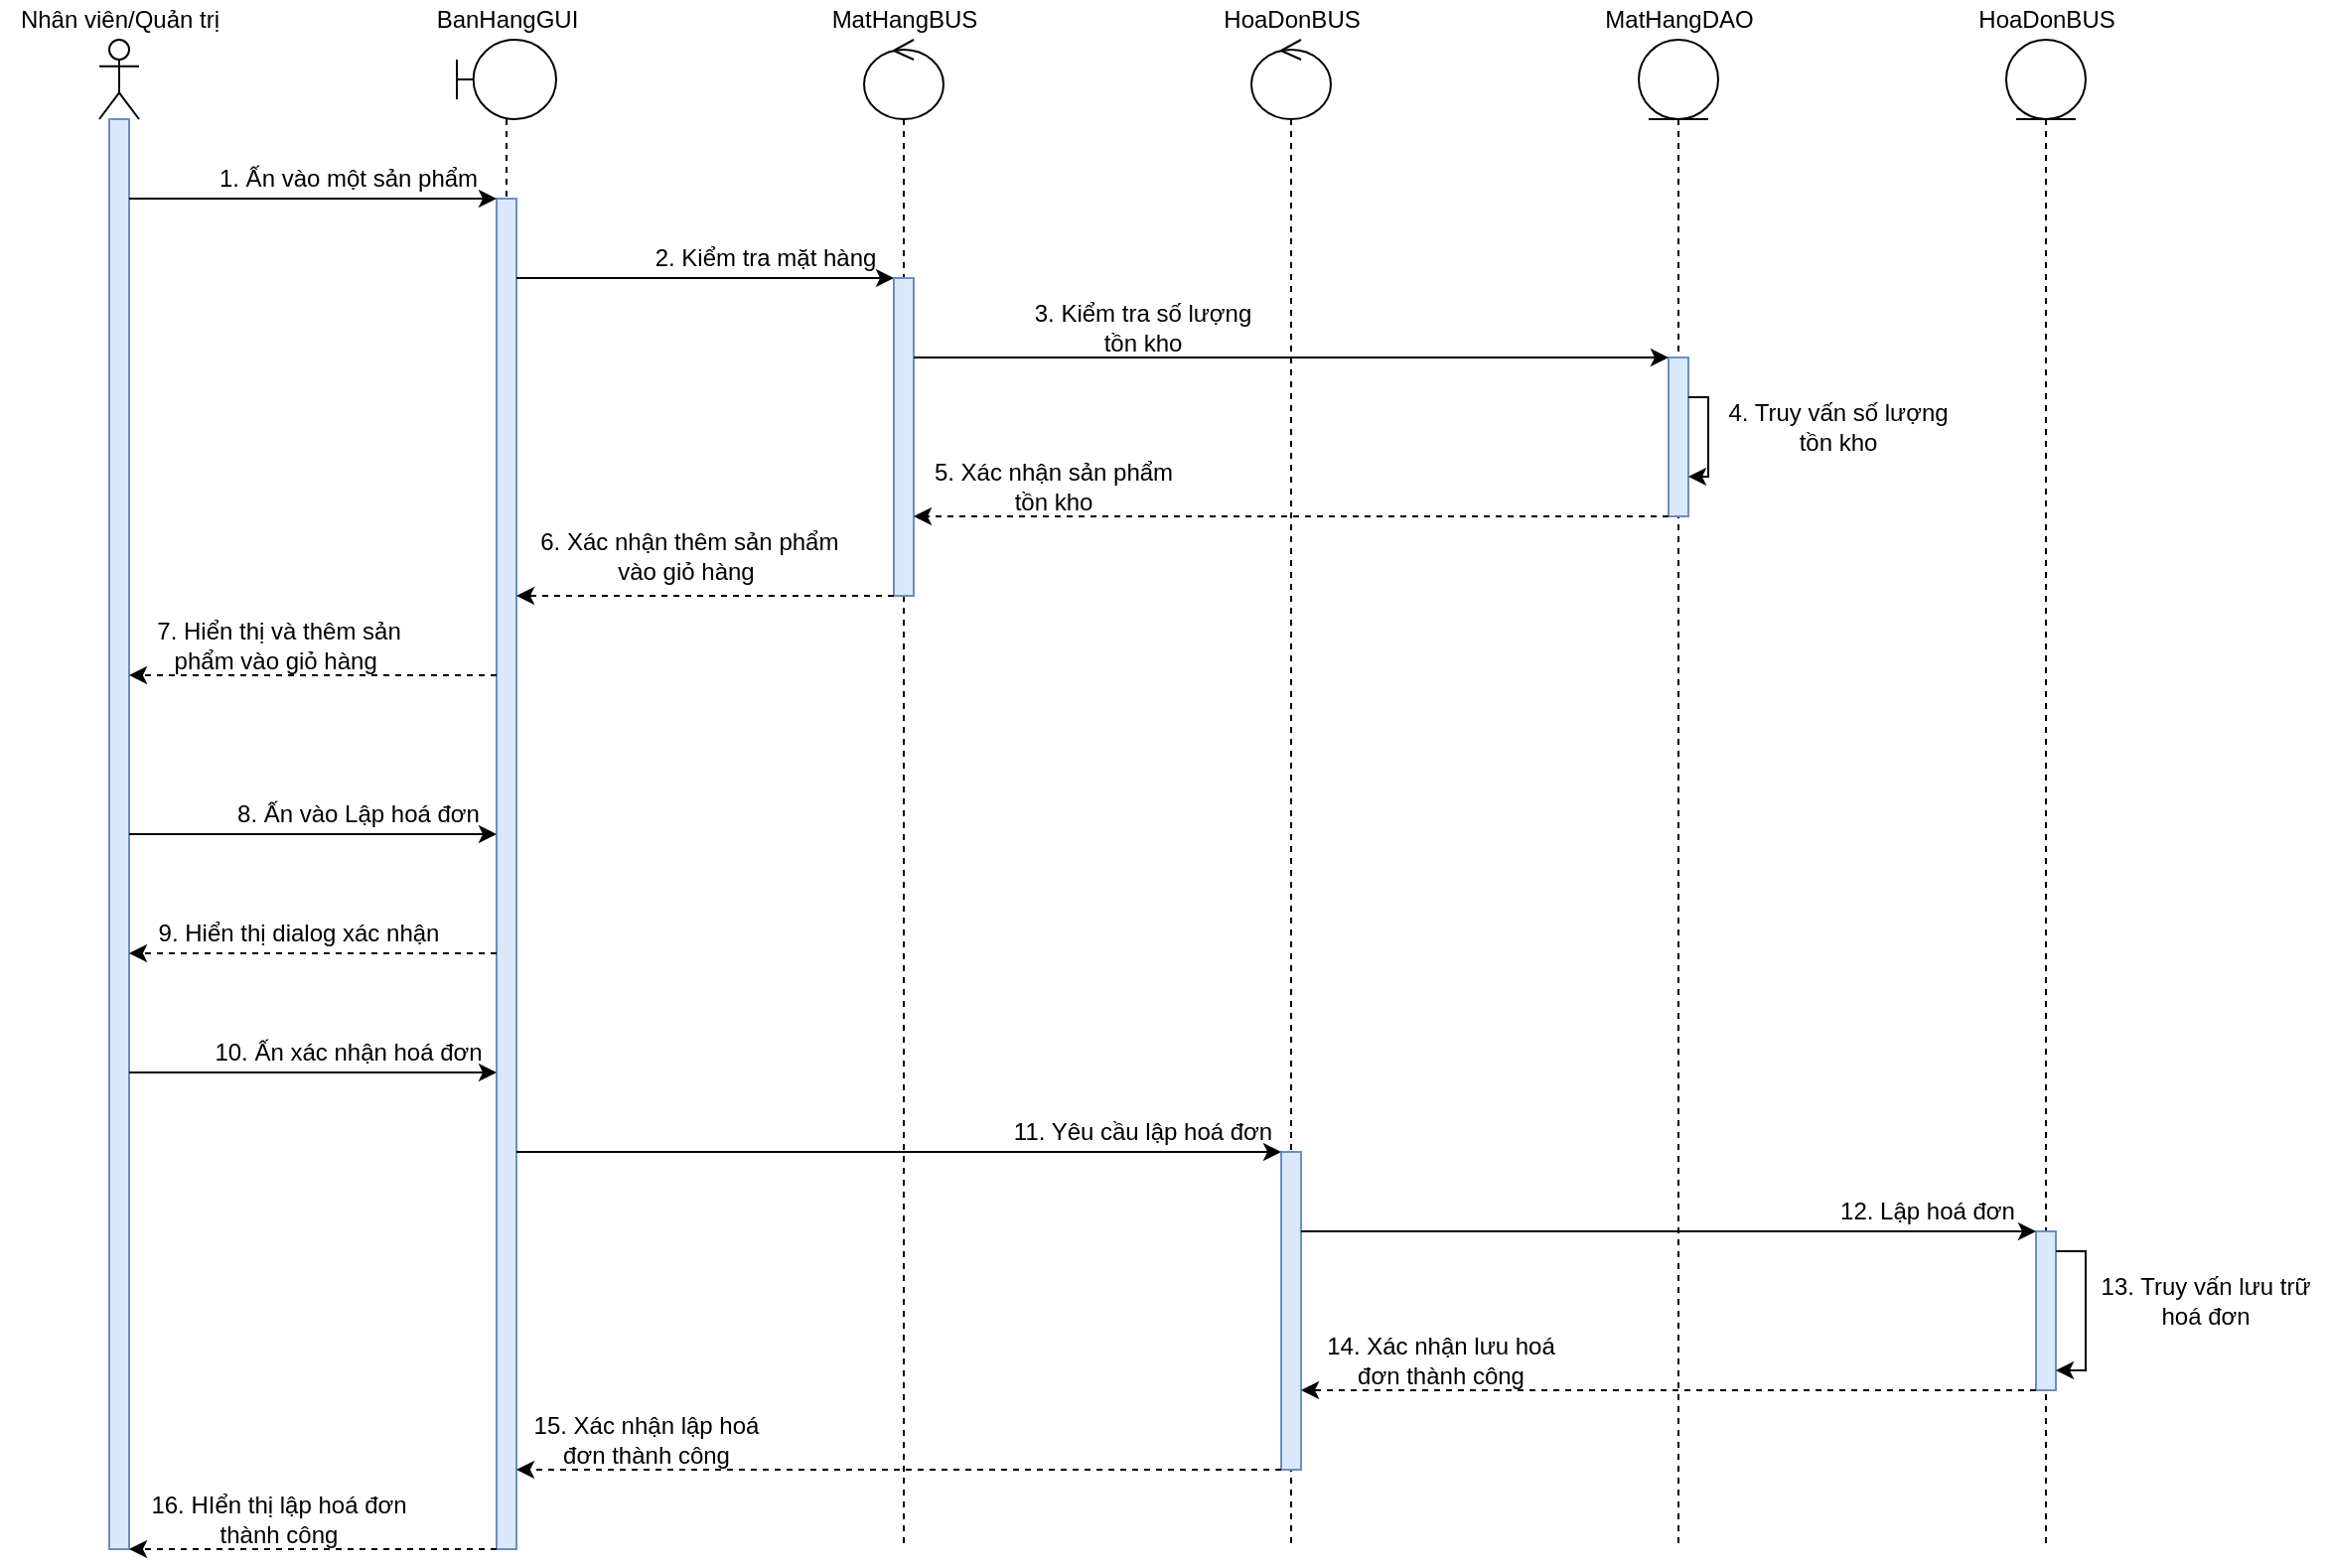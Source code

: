 <mxfile version="16.5.1" type="device"><diagram id="u0hKsZXPfIuquh2E1AJ1" name="Page-1"><mxGraphModel dx="593" dy="394" grid="1" gridSize="10" guides="1" tooltips="1" connect="1" arrows="1" fold="1" page="1" pageScale="1" pageWidth="850" pageHeight="1100" math="0" shadow="0"><root><mxCell id="0"/><mxCell id="1" parent="0"/><mxCell id="pRtw61TDTWOGneY2pAEU-13" value="" style="shape=umlLifeline;participant=umlActor;perimeter=lifelinePerimeter;whiteSpace=wrap;html=1;container=1;collapsible=0;recursiveResize=0;verticalAlign=top;spacingTop=36;outlineConnect=0;" parent="1" vertex="1"><mxGeometry x="130" y="280" width="20" height="760" as="geometry"/></mxCell><mxCell id="pRtw61TDTWOGneY2pAEU-28" value="" style="html=1;points=[];perimeter=orthogonalPerimeter;fillColor=#dae8fc;strokeColor=#6c8ebf;" parent="pRtw61TDTWOGneY2pAEU-13" vertex="1"><mxGeometry x="5" y="40" width="10" height="720" as="geometry"/></mxCell><mxCell id="pRtw61TDTWOGneY2pAEU-19" value="Nhân viên/Quản trị" style="text;html=1;align=center;verticalAlign=middle;resizable=0;points=[];autosize=1;strokeColor=none;fillColor=none;" parent="1" vertex="1"><mxGeometry x="80" y="260" width="120" height="20" as="geometry"/></mxCell><mxCell id="pRtw61TDTWOGneY2pAEU-20" value="" style="shape=umlLifeline;participant=umlBoundary;perimeter=lifelinePerimeter;whiteSpace=wrap;html=1;container=1;collapsible=0;recursiveResize=0;verticalAlign=top;spacingTop=36;outlineConnect=0;" parent="1" vertex="1"><mxGeometry x="310" y="280" width="50" height="760" as="geometry"/></mxCell><mxCell id="mqQqxkrngT0QAgzy7qoT-5" value="" style="html=1;points=[];perimeter=orthogonalPerimeter;fillColor=#dae8fc;strokeColor=#6c8ebf;" vertex="1" parent="pRtw61TDTWOGneY2pAEU-20"><mxGeometry x="20" y="80" width="10" height="680" as="geometry"/></mxCell><mxCell id="mqQqxkrngT0QAgzy7qoT-28" value="10. Ấn xác nhận hoá đơn" style="text;html=1;align=center;verticalAlign=middle;resizable=0;points=[];autosize=1;strokeColor=none;fillColor=none;" vertex="1" parent="pRtw61TDTWOGneY2pAEU-20"><mxGeometry x="-130" y="500" width="150" height="20" as="geometry"/></mxCell><mxCell id="pRtw61TDTWOGneY2pAEU-22" value="" style="shape=umlLifeline;participant=umlControl;perimeter=lifelinePerimeter;whiteSpace=wrap;html=1;container=1;collapsible=0;recursiveResize=0;verticalAlign=top;spacingTop=36;outlineConnect=0;" parent="1" vertex="1"><mxGeometry x="515" y="280" width="40" height="760" as="geometry"/></mxCell><mxCell id="mqQqxkrngT0QAgzy7qoT-8" value="" style="html=1;points=[];perimeter=orthogonalPerimeter;fillColor=#dae8fc;strokeColor=#6c8ebf;" vertex="1" parent="pRtw61TDTWOGneY2pAEU-22"><mxGeometry x="15" y="120" width="10" height="160" as="geometry"/></mxCell><mxCell id="pRtw61TDTWOGneY2pAEU-23" value="BanHangGUI" style="text;html=1;align=center;verticalAlign=middle;resizable=0;points=[];autosize=1;strokeColor=none;fillColor=none;" parent="1" vertex="1"><mxGeometry x="290" y="260" width="90" height="20" as="geometry"/></mxCell><mxCell id="pRtw61TDTWOGneY2pAEU-24" value="MatHangBUS" style="text;html=1;align=center;verticalAlign=middle;resizable=0;points=[];autosize=1;strokeColor=none;fillColor=none;" parent="1" vertex="1"><mxGeometry x="490" y="260" width="90" height="20" as="geometry"/></mxCell><mxCell id="pRtw61TDTWOGneY2pAEU-40" value="" style="shape=umlLifeline;participant=umlEntity;perimeter=lifelinePerimeter;whiteSpace=wrap;html=1;container=1;collapsible=0;recursiveResize=0;verticalAlign=top;spacingTop=36;outlineConnect=0;" parent="1" vertex="1"><mxGeometry x="905" y="280" width="40" height="760" as="geometry"/></mxCell><mxCell id="mqQqxkrngT0QAgzy7qoT-11" value="" style="html=1;points=[];perimeter=orthogonalPerimeter;fillColor=#dae8fc;strokeColor=#6c8ebf;" vertex="1" parent="pRtw61TDTWOGneY2pAEU-40"><mxGeometry x="15" y="160" width="10" height="80" as="geometry"/></mxCell><mxCell id="mqQqxkrngT0QAgzy7qoT-14" style="edgeStyle=orthogonalEdgeStyle;rounded=0;orthogonalLoop=1;jettySize=auto;html=1;" edge="1" parent="pRtw61TDTWOGneY2pAEU-40" source="mqQqxkrngT0QAgzy7qoT-11" target="mqQqxkrngT0QAgzy7qoT-11"><mxGeometry relative="1" as="geometry"><Array as="points"><mxPoint x="35" y="180"/></Array></mxGeometry></mxCell><mxCell id="pRtw61TDTWOGneY2pAEU-41" value="MatHangDAO" style="text;html=1;align=center;verticalAlign=middle;resizable=0;points=[];autosize=1;strokeColor=none;fillColor=none;" parent="1" vertex="1"><mxGeometry x="880" y="260" width="90" height="20" as="geometry"/></mxCell><mxCell id="mqQqxkrngT0QAgzy7qoT-6" style="edgeStyle=orthogonalEdgeStyle;rounded=0;orthogonalLoop=1;jettySize=auto;html=1;" edge="1" parent="1" source="pRtw61TDTWOGneY2pAEU-28" target="mqQqxkrngT0QAgzy7qoT-5"><mxGeometry relative="1" as="geometry"><Array as="points"><mxPoint x="260" y="360"/><mxPoint x="260" y="360"/></Array></mxGeometry></mxCell><mxCell id="mqQqxkrngT0QAgzy7qoT-7" value="1. Ấn vào một sản phẩm" style="text;html=1;align=center;verticalAlign=middle;resizable=0;points=[];autosize=1;strokeColor=none;fillColor=none;" vertex="1" parent="1"><mxGeometry x="180" y="340" width="150" height="20" as="geometry"/></mxCell><mxCell id="mqQqxkrngT0QAgzy7qoT-9" style="edgeStyle=orthogonalEdgeStyle;rounded=0;orthogonalLoop=1;jettySize=auto;html=1;" edge="1" parent="1" source="mqQqxkrngT0QAgzy7qoT-5" target="mqQqxkrngT0QAgzy7qoT-8"><mxGeometry relative="1" as="geometry"><Array as="points"><mxPoint x="450" y="400"/><mxPoint x="450" y="400"/></Array></mxGeometry></mxCell><mxCell id="mqQqxkrngT0QAgzy7qoT-10" value="2. Kiểm tra mặt hàng" style="text;html=1;align=center;verticalAlign=middle;resizable=0;points=[];autosize=1;strokeColor=none;fillColor=none;" vertex="1" parent="1"><mxGeometry x="400" y="380" width="130" height="20" as="geometry"/></mxCell><mxCell id="mqQqxkrngT0QAgzy7qoT-12" style="edgeStyle=orthogonalEdgeStyle;rounded=0;orthogonalLoop=1;jettySize=auto;html=1;" edge="1" parent="1" source="mqQqxkrngT0QAgzy7qoT-8" target="mqQqxkrngT0QAgzy7qoT-11"><mxGeometry relative="1" as="geometry"><Array as="points"><mxPoint x="640" y="440"/><mxPoint x="640" y="440"/></Array></mxGeometry></mxCell><mxCell id="mqQqxkrngT0QAgzy7qoT-13" value="3. Kiểm tra số lượng&lt;br&gt;tồn kho" style="text;html=1;align=center;verticalAlign=middle;resizable=0;points=[];autosize=1;strokeColor=none;fillColor=none;" vertex="1" parent="1"><mxGeometry x="590" y="410" width="130" height="30" as="geometry"/></mxCell><mxCell id="mqQqxkrngT0QAgzy7qoT-15" value="4. Truy vấn số lượng&lt;br&gt;tồn kho" style="text;html=1;align=center;verticalAlign=middle;resizable=0;points=[];autosize=1;strokeColor=none;fillColor=none;" vertex="1" parent="1"><mxGeometry x="940" y="460" width="130" height="30" as="geometry"/></mxCell><mxCell id="mqQqxkrngT0QAgzy7qoT-16" style="edgeStyle=orthogonalEdgeStyle;rounded=0;orthogonalLoop=1;jettySize=auto;html=1;dashed=1;" edge="1" parent="1" source="mqQqxkrngT0QAgzy7qoT-11" target="mqQqxkrngT0QAgzy7qoT-8"><mxGeometry relative="1" as="geometry"><Array as="points"><mxPoint x="590" y="520"/><mxPoint x="590" y="520"/></Array></mxGeometry></mxCell><mxCell id="mqQqxkrngT0QAgzy7qoT-17" value="5. Xác nhận sản phẩm&lt;br&gt;tồn kho" style="text;html=1;align=center;verticalAlign=middle;resizable=0;points=[];autosize=1;strokeColor=none;fillColor=none;" vertex="1" parent="1"><mxGeometry x="540" y="490" width="140" height="30" as="geometry"/></mxCell><mxCell id="mqQqxkrngT0QAgzy7qoT-18" style="edgeStyle=orthogonalEdgeStyle;rounded=0;orthogonalLoop=1;jettySize=auto;html=1;dashed=1;" edge="1" parent="1" source="mqQqxkrngT0QAgzy7qoT-8" target="mqQqxkrngT0QAgzy7qoT-5"><mxGeometry relative="1" as="geometry"><Array as="points"><mxPoint x="480" y="560"/><mxPoint x="480" y="560"/></Array></mxGeometry></mxCell><mxCell id="mqQqxkrngT0QAgzy7qoT-19" value="&amp;nbsp;6. Xác nhận thêm sản phẩm&lt;br&gt;vào giỏ hàng" style="text;html=1;align=center;verticalAlign=middle;resizable=0;points=[];autosize=1;strokeColor=none;fillColor=none;" vertex="1" parent="1"><mxGeometry x="340" y="525" width="170" height="30" as="geometry"/></mxCell><mxCell id="mqQqxkrngT0QAgzy7qoT-20" style="edgeStyle=orthogonalEdgeStyle;rounded=0;orthogonalLoop=1;jettySize=auto;html=1;dashed=1;" edge="1" parent="1" source="mqQqxkrngT0QAgzy7qoT-5" target="pRtw61TDTWOGneY2pAEU-28"><mxGeometry relative="1" as="geometry"><Array as="points"><mxPoint x="250" y="600"/><mxPoint x="250" y="600"/></Array></mxGeometry></mxCell><mxCell id="mqQqxkrngT0QAgzy7qoT-21" value="7. Hiển thị và thêm sản &lt;br&gt;phẩm vào giỏ hàng&amp;nbsp;" style="text;html=1;align=center;verticalAlign=middle;resizable=0;points=[];autosize=1;strokeColor=none;fillColor=none;" vertex="1" parent="1"><mxGeometry x="150" y="570" width="140" height="30" as="geometry"/></mxCell><mxCell id="mqQqxkrngT0QAgzy7qoT-23" style="edgeStyle=orthogonalEdgeStyle;rounded=0;orthogonalLoop=1;jettySize=auto;html=1;" edge="1" parent="1" source="pRtw61TDTWOGneY2pAEU-28" target="mqQqxkrngT0QAgzy7qoT-5"><mxGeometry relative="1" as="geometry"><Array as="points"><mxPoint x="240" y="680"/><mxPoint x="240" y="680"/></Array></mxGeometry></mxCell><mxCell id="mqQqxkrngT0QAgzy7qoT-24" value="8. Ấn vào Lập hoá đơn" style="text;html=1;align=center;verticalAlign=middle;resizable=0;points=[];autosize=1;strokeColor=none;fillColor=none;" vertex="1" parent="1"><mxGeometry x="190" y="660" width="140" height="20" as="geometry"/></mxCell><mxCell id="mqQqxkrngT0QAgzy7qoT-25" style="edgeStyle=orthogonalEdgeStyle;rounded=0;orthogonalLoop=1;jettySize=auto;html=1;dashed=1;" edge="1" parent="1" source="mqQqxkrngT0QAgzy7qoT-5" target="pRtw61TDTWOGneY2pAEU-28"><mxGeometry relative="1" as="geometry"><Array as="points"><mxPoint x="250" y="740"/><mxPoint x="250" y="740"/></Array></mxGeometry></mxCell><mxCell id="mqQqxkrngT0QAgzy7qoT-26" value="9. Hiển thị dialog xác nhận" style="text;html=1;align=center;verticalAlign=middle;resizable=0;points=[];autosize=1;strokeColor=none;fillColor=none;" vertex="1" parent="1"><mxGeometry x="150" y="720" width="160" height="20" as="geometry"/></mxCell><mxCell id="mqQqxkrngT0QAgzy7qoT-27" style="edgeStyle=orthogonalEdgeStyle;rounded=0;orthogonalLoop=1;jettySize=auto;html=1;" edge="1" parent="1" source="pRtw61TDTWOGneY2pAEU-28" target="mqQqxkrngT0QAgzy7qoT-5"><mxGeometry relative="1" as="geometry"><Array as="points"><mxPoint x="240" y="800"/><mxPoint x="240" y="800"/></Array></mxGeometry></mxCell><mxCell id="mqQqxkrngT0QAgzy7qoT-31" value="" style="shape=umlLifeline;participant=umlControl;perimeter=lifelinePerimeter;whiteSpace=wrap;html=1;container=1;collapsible=0;recursiveResize=0;verticalAlign=top;spacingTop=36;outlineConnect=0;" vertex="1" parent="1"><mxGeometry x="710" y="280" width="40" height="760" as="geometry"/></mxCell><mxCell id="mqQqxkrngT0QAgzy7qoT-33" value="" style="html=1;points=[];perimeter=orthogonalPerimeter;fillColor=#dae8fc;strokeColor=#6c8ebf;" vertex="1" parent="mqQqxkrngT0QAgzy7qoT-31"><mxGeometry x="15" y="560" width="10" height="160" as="geometry"/></mxCell><mxCell id="mqQqxkrngT0QAgzy7qoT-34" value="" style="shape=umlLifeline;participant=umlEntity;perimeter=lifelinePerimeter;whiteSpace=wrap;html=1;container=1;collapsible=0;recursiveResize=0;verticalAlign=top;spacingTop=36;outlineConnect=0;" vertex="1" parent="1"><mxGeometry x="1090" y="280" width="40" height="760" as="geometry"/></mxCell><mxCell id="mqQqxkrngT0QAgzy7qoT-35" value="" style="html=1;points=[];perimeter=orthogonalPerimeter;fillColor=#dae8fc;strokeColor=#6c8ebf;" vertex="1" parent="mqQqxkrngT0QAgzy7qoT-34"><mxGeometry x="15" y="600" width="10" height="80" as="geometry"/></mxCell><mxCell id="mqQqxkrngT0QAgzy7qoT-47" style="edgeStyle=orthogonalEdgeStyle;rounded=0;orthogonalLoop=1;jettySize=auto;html=1;" edge="1" parent="mqQqxkrngT0QAgzy7qoT-34" source="mqQqxkrngT0QAgzy7qoT-35" target="mqQqxkrngT0QAgzy7qoT-35"><mxGeometry relative="1" as="geometry"><Array as="points"><mxPoint x="40" y="610"/></Array></mxGeometry></mxCell><mxCell id="mqQqxkrngT0QAgzy7qoT-37" value="HoaDonBUS" style="text;html=1;align=center;verticalAlign=middle;resizable=0;points=[];autosize=1;strokeColor=none;fillColor=none;" vertex="1" parent="1"><mxGeometry x="690" y="260" width="80" height="20" as="geometry"/></mxCell><mxCell id="mqQqxkrngT0QAgzy7qoT-42" value="HoaDonBUS" style="text;html=1;align=center;verticalAlign=middle;resizable=0;points=[];autosize=1;strokeColor=none;fillColor=none;" vertex="1" parent="1"><mxGeometry x="1070" y="260" width="80" height="20" as="geometry"/></mxCell><mxCell id="mqQqxkrngT0QAgzy7qoT-43" style="edgeStyle=orthogonalEdgeStyle;rounded=0;orthogonalLoop=1;jettySize=auto;html=1;" edge="1" parent="1" source="mqQqxkrngT0QAgzy7qoT-5" target="mqQqxkrngT0QAgzy7qoT-33"><mxGeometry relative="1" as="geometry"><mxPoint x="530" y="840" as="targetPoint"/><Array as="points"><mxPoint x="640" y="840"/><mxPoint x="640" y="840"/></Array></mxGeometry></mxCell><mxCell id="mqQqxkrngT0QAgzy7qoT-44" value="11. Yêu cầu lập hoá đơn" style="text;html=1;align=center;verticalAlign=middle;resizable=0;points=[];autosize=1;strokeColor=none;fillColor=none;" vertex="1" parent="1"><mxGeometry x="580" y="820" width="150" height="20" as="geometry"/></mxCell><mxCell id="mqQqxkrngT0QAgzy7qoT-45" style="edgeStyle=orthogonalEdgeStyle;rounded=0;orthogonalLoop=1;jettySize=auto;html=1;" edge="1" parent="1" source="mqQqxkrngT0QAgzy7qoT-33" target="mqQqxkrngT0QAgzy7qoT-35"><mxGeometry relative="1" as="geometry"><Array as="points"><mxPoint x="920" y="880"/><mxPoint x="920" y="880"/></Array></mxGeometry></mxCell><mxCell id="mqQqxkrngT0QAgzy7qoT-46" value="12. Lập hoá đơn" style="text;html=1;align=center;verticalAlign=middle;resizable=0;points=[];autosize=1;strokeColor=none;fillColor=none;" vertex="1" parent="1"><mxGeometry x="1000" y="860" width="100" height="20" as="geometry"/></mxCell><mxCell id="mqQqxkrngT0QAgzy7qoT-48" value="13. Truy vấn lưu trữ&lt;br&gt;hoá đơn" style="text;html=1;align=center;verticalAlign=middle;resizable=0;points=[];autosize=1;strokeColor=none;fillColor=none;" vertex="1" parent="1"><mxGeometry x="1130" y="900" width="120" height="30" as="geometry"/></mxCell><mxCell id="mqQqxkrngT0QAgzy7qoT-49" style="edgeStyle=orthogonalEdgeStyle;rounded=0;orthogonalLoop=1;jettySize=auto;html=1;dashed=1;" edge="1" parent="1" source="mqQqxkrngT0QAgzy7qoT-35" target="mqQqxkrngT0QAgzy7qoT-33"><mxGeometry relative="1" as="geometry"><Array as="points"><mxPoint x="930" y="960"/><mxPoint x="930" y="960"/></Array></mxGeometry></mxCell><mxCell id="mqQqxkrngT0QAgzy7qoT-51" style="edgeStyle=orthogonalEdgeStyle;rounded=0;orthogonalLoop=1;jettySize=auto;html=1;dashed=1;" edge="1" parent="1" source="mqQqxkrngT0QAgzy7qoT-33" target="mqQqxkrngT0QAgzy7qoT-5"><mxGeometry relative="1" as="geometry"><Array as="points"><mxPoint x="530" y="1000"/><mxPoint x="530" y="1000"/></Array></mxGeometry></mxCell><mxCell id="mqQqxkrngT0QAgzy7qoT-52" value="14. Xác nhận lưu hoá&lt;br&gt;đơn thành công" style="text;html=1;align=center;verticalAlign=middle;resizable=0;points=[];autosize=1;strokeColor=none;fillColor=none;" vertex="1" parent="1"><mxGeometry x="740" y="930" width="130" height="30" as="geometry"/></mxCell><mxCell id="mqQqxkrngT0QAgzy7qoT-53" value="15. Xác nhận lập hoá&lt;br&gt;đơn thành công" style="text;html=1;align=center;verticalAlign=middle;resizable=0;points=[];autosize=1;strokeColor=none;fillColor=none;" vertex="1" parent="1"><mxGeometry x="340" y="970" width="130" height="30" as="geometry"/></mxCell><mxCell id="mqQqxkrngT0QAgzy7qoT-55" style="edgeStyle=orthogonalEdgeStyle;rounded=0;orthogonalLoop=1;jettySize=auto;html=1;dashed=1;" edge="1" parent="1" source="mqQqxkrngT0QAgzy7qoT-5" target="pRtw61TDTWOGneY2pAEU-28"><mxGeometry relative="1" as="geometry"><Array as="points"><mxPoint x="270" y="1040"/><mxPoint x="270" y="1040"/></Array></mxGeometry></mxCell><mxCell id="mqQqxkrngT0QAgzy7qoT-56" value="16. HIển thị lập hoá đơn&lt;br&gt;thành công" style="text;html=1;align=center;verticalAlign=middle;resizable=0;points=[];autosize=1;strokeColor=none;fillColor=none;" vertex="1" parent="1"><mxGeometry x="150" y="1010" width="140" height="30" as="geometry"/></mxCell></root></mxGraphModel></diagram></mxfile>